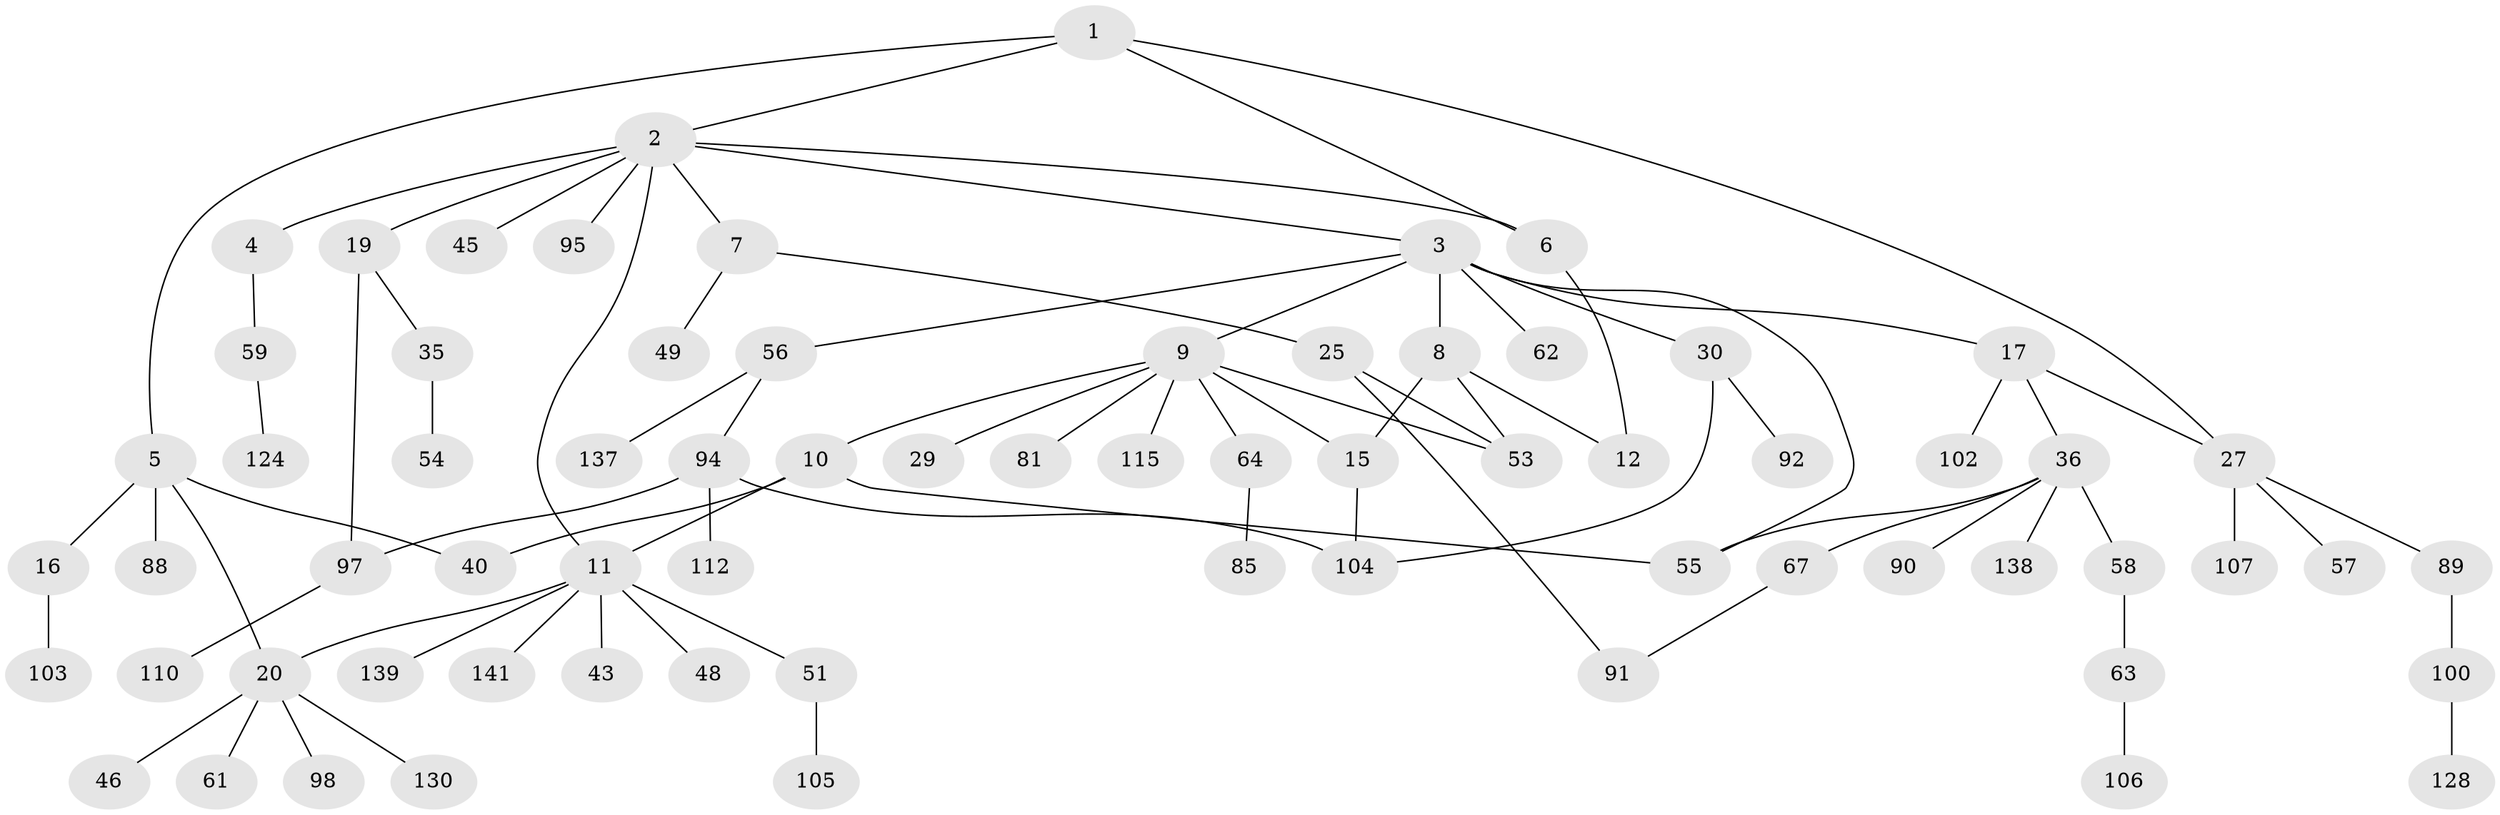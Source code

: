 // original degree distribution, {4: 0.07801418439716312, 9: 0.0070921985815602835, 8: 0.0070921985815602835, 2: 0.3475177304964539, 6: 0.028368794326241134, 3: 0.16312056737588654, 1: 0.3546099290780142, 5: 0.014184397163120567}
// Generated by graph-tools (version 1.1) at 2025/13/03/09/25 04:13:31]
// undirected, 70 vertices, 84 edges
graph export_dot {
graph [start="1"]
  node [color=gray90,style=filled];
  1;
  2 [super="+39"];
  3;
  4;
  5 [super="+65"];
  6;
  7 [super="+24+13"];
  8 [super="+70+26"];
  9 [super="+22+14"];
  10 [super="+140"];
  11 [super="+34+80+28"];
  12 [super="+38"];
  15 [super="+50"];
  16 [super="+18"];
  17 [super="+99+23"];
  19 [super="+84+21"];
  20 [super="+77+31"];
  25 [super="+41"];
  27 [super="+42+33+71"];
  29 [super="+73"];
  30 [super="+47"];
  35;
  36 [super="+78+37"];
  40 [super="+122+125"];
  43;
  45;
  46;
  48 [super="+72"];
  49;
  51;
  53 [super="+129+74"];
  54 [super="+66"];
  55 [super="+86+109"];
  56;
  57;
  58;
  59 [super="+108"];
  61;
  62;
  63 [super="+93"];
  64;
  67;
  81;
  85;
  88 [super="+96"];
  89;
  90;
  91;
  92;
  94;
  95 [super="+131"];
  97;
  98;
  100 [super="+101"];
  102;
  103;
  104 [super="+133"];
  105;
  106;
  107;
  110;
  112 [super="+114"];
  115;
  124;
  128;
  130 [super="+136"];
  137;
  138;
  139;
  141;
  1 -- 2;
  1 -- 5;
  1 -- 6;
  1 -- 27;
  2 -- 3;
  2 -- 4;
  2 -- 7;
  2 -- 11;
  2 -- 19;
  2 -- 45;
  2 -- 95;
  2 -- 6;
  3 -- 8;
  3 -- 9;
  3 -- 17;
  3 -- 30;
  3 -- 55;
  3 -- 56;
  3 -- 62;
  4 -- 59;
  5 -- 16;
  5 -- 20;
  5 -- 40;
  5 -- 88;
  6 -- 12;
  7 -- 25;
  7 -- 49;
  8 -- 15;
  8 -- 53;
  8 -- 12;
  9 -- 10;
  9 -- 29;
  9 -- 15;
  9 -- 53;
  9 -- 64;
  9 -- 115;
  9 -- 81;
  10 -- 40;
  10 -- 11;
  10 -- 55;
  11 -- 48 [weight=2];
  11 -- 43;
  11 -- 139;
  11 -- 51;
  11 -- 20;
  11 -- 141;
  15 -- 104;
  16 -- 103;
  17 -- 102;
  17 -- 27;
  17 -- 36;
  19 -- 97;
  19 -- 35;
  20 -- 130;
  20 -- 98;
  20 -- 61;
  20 -- 46;
  25 -- 53;
  25 -- 91;
  27 -- 89;
  27 -- 57;
  27 -- 107;
  30 -- 92;
  30 -- 104;
  35 -- 54;
  36 -- 67;
  36 -- 55;
  36 -- 58;
  36 -- 138;
  36 -- 90;
  51 -- 105;
  56 -- 94;
  56 -- 137;
  58 -- 63;
  59 -- 124;
  63 -- 106;
  64 -- 85;
  67 -- 91;
  89 -- 100;
  94 -- 97;
  94 -- 104;
  94 -- 112;
  97 -- 110;
  100 -- 128;
}
